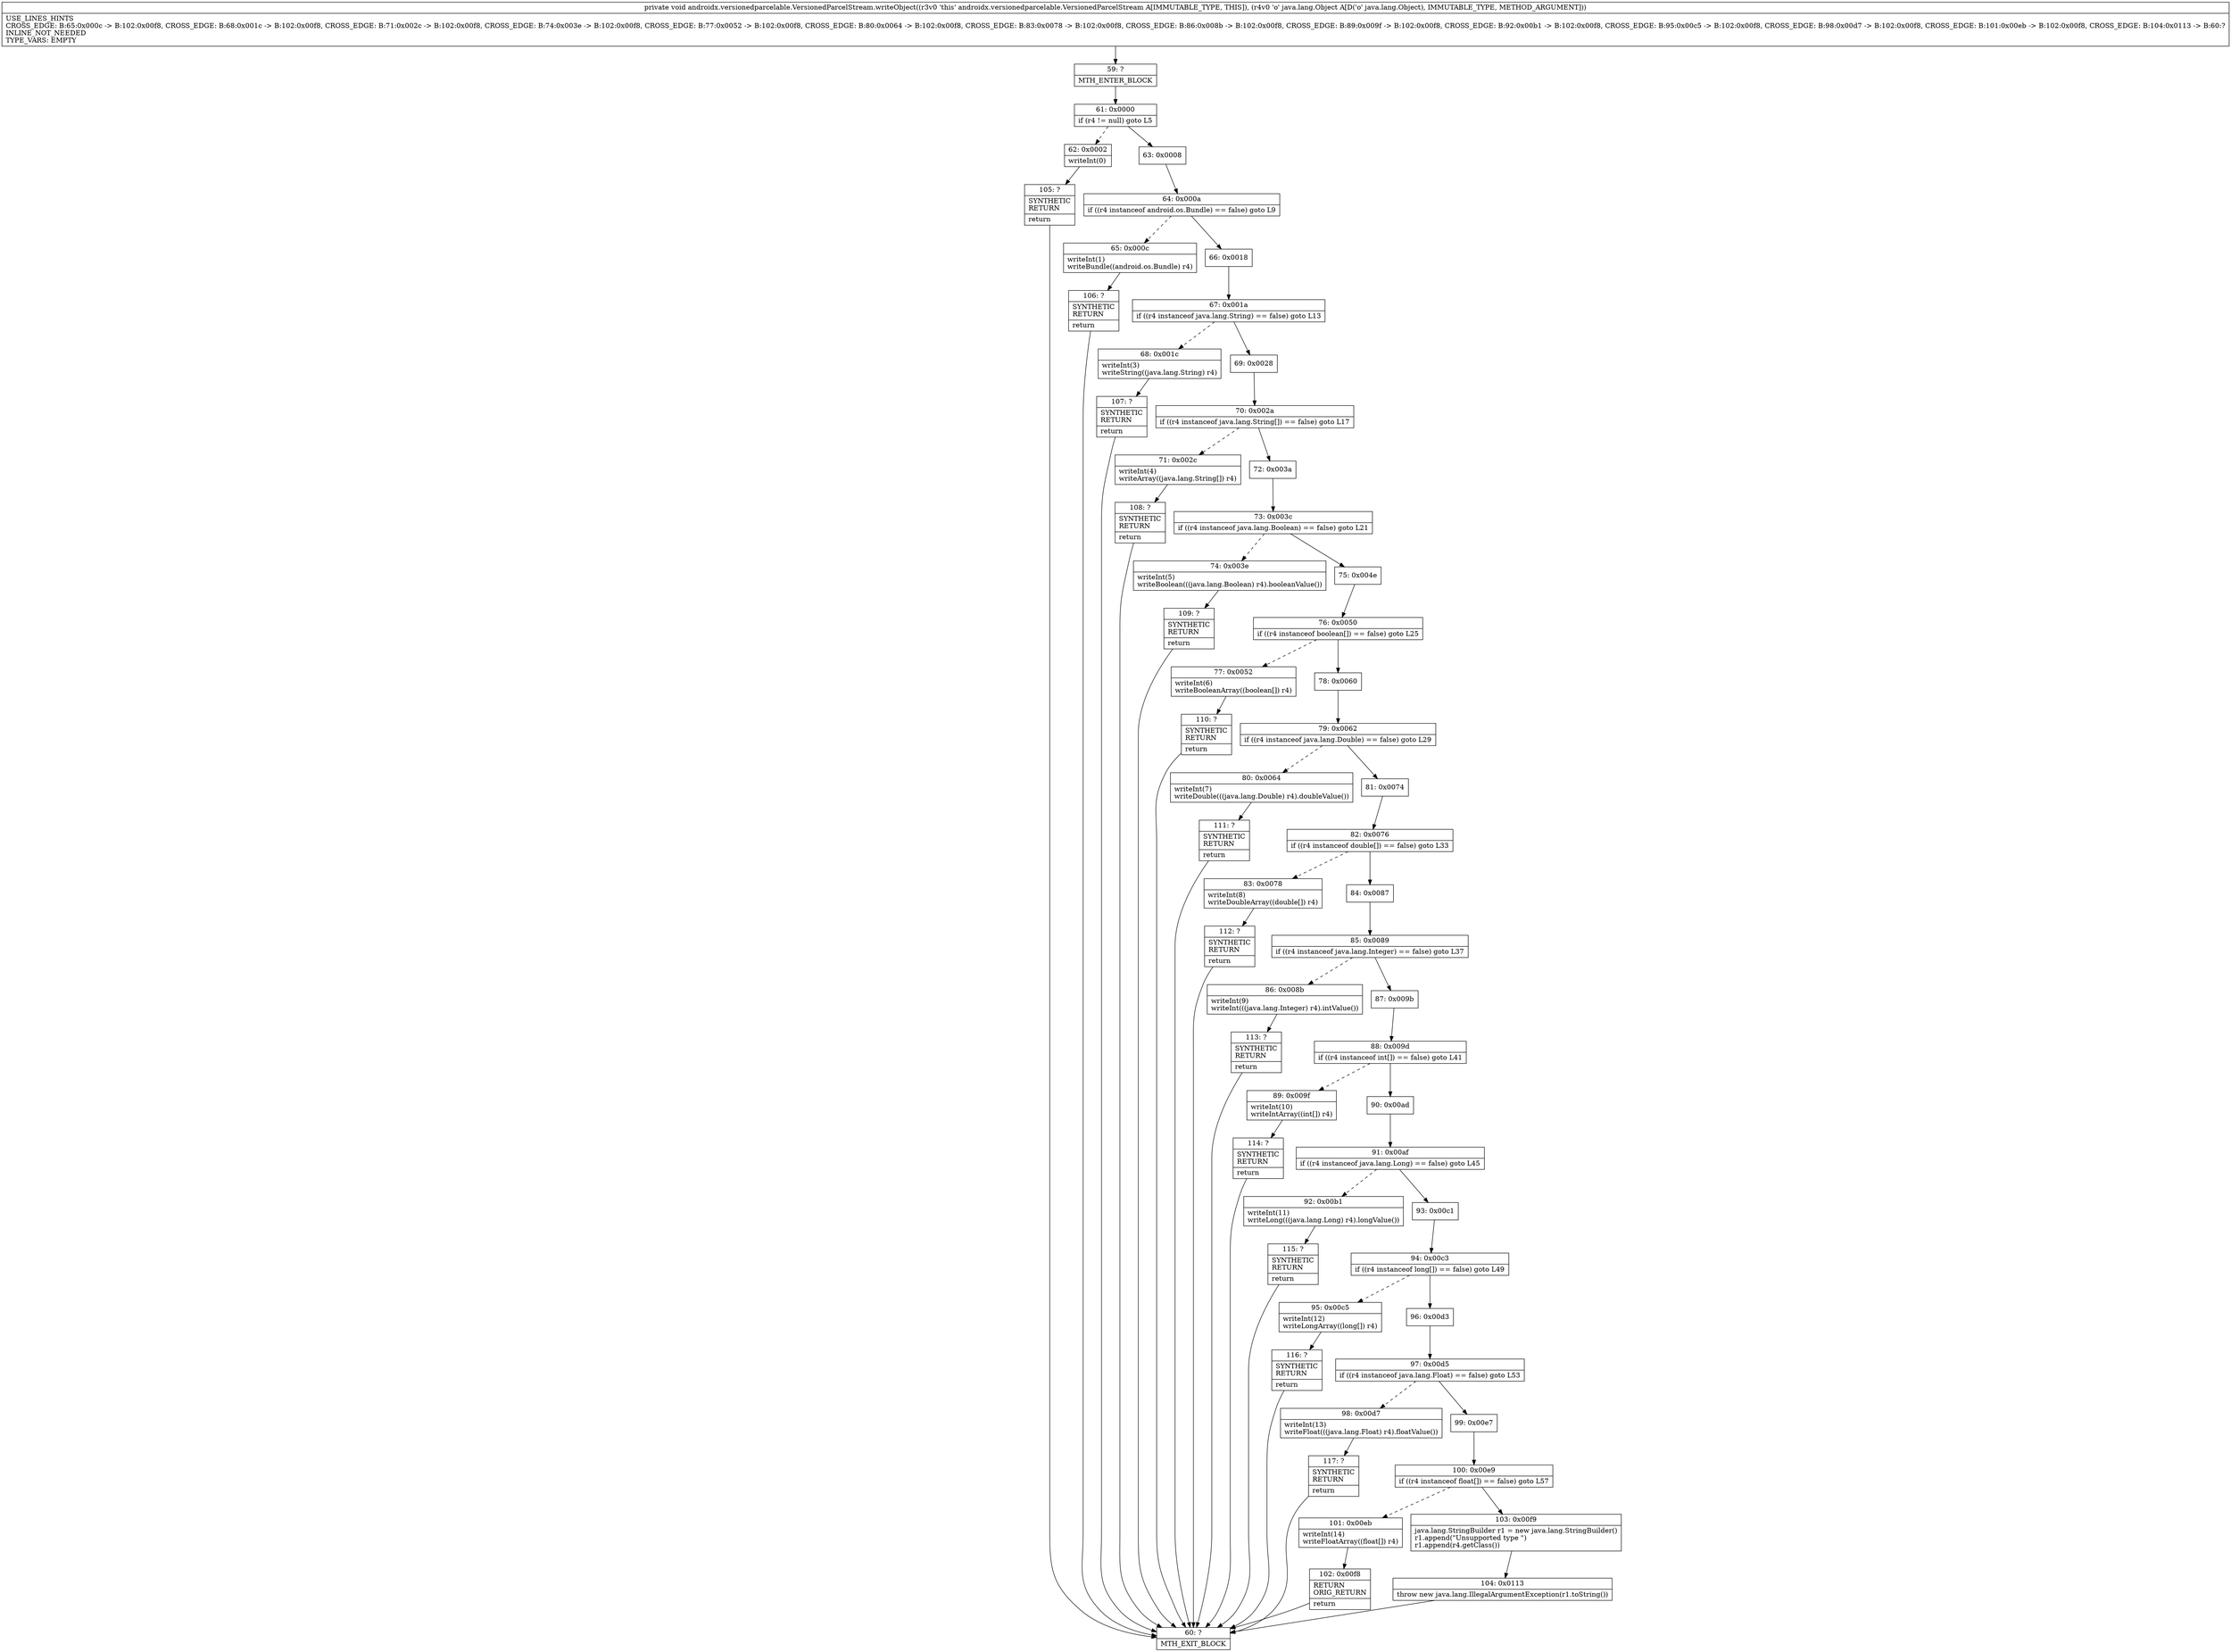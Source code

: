 digraph "CFG forandroidx.versionedparcelable.VersionedParcelStream.writeObject(Ljava\/lang\/Object;)V" {
Node_59 [shape=record,label="{59\:\ ?|MTH_ENTER_BLOCK\l}"];
Node_61 [shape=record,label="{61\:\ 0x0000|if (r4 != null) goto L5\l}"];
Node_62 [shape=record,label="{62\:\ 0x0002|writeInt(0)\l}"];
Node_105 [shape=record,label="{105\:\ ?|SYNTHETIC\lRETURN\l|return\l}"];
Node_60 [shape=record,label="{60\:\ ?|MTH_EXIT_BLOCK\l}"];
Node_63 [shape=record,label="{63\:\ 0x0008}"];
Node_64 [shape=record,label="{64\:\ 0x000a|if ((r4 instanceof android.os.Bundle) == false) goto L9\l}"];
Node_65 [shape=record,label="{65\:\ 0x000c|writeInt(1)\lwriteBundle((android.os.Bundle) r4)\l}"];
Node_106 [shape=record,label="{106\:\ ?|SYNTHETIC\lRETURN\l|return\l}"];
Node_66 [shape=record,label="{66\:\ 0x0018}"];
Node_67 [shape=record,label="{67\:\ 0x001a|if ((r4 instanceof java.lang.String) == false) goto L13\l}"];
Node_68 [shape=record,label="{68\:\ 0x001c|writeInt(3)\lwriteString((java.lang.String) r4)\l}"];
Node_107 [shape=record,label="{107\:\ ?|SYNTHETIC\lRETURN\l|return\l}"];
Node_69 [shape=record,label="{69\:\ 0x0028}"];
Node_70 [shape=record,label="{70\:\ 0x002a|if ((r4 instanceof java.lang.String[]) == false) goto L17\l}"];
Node_71 [shape=record,label="{71\:\ 0x002c|writeInt(4)\lwriteArray((java.lang.String[]) r4)\l}"];
Node_108 [shape=record,label="{108\:\ ?|SYNTHETIC\lRETURN\l|return\l}"];
Node_72 [shape=record,label="{72\:\ 0x003a}"];
Node_73 [shape=record,label="{73\:\ 0x003c|if ((r4 instanceof java.lang.Boolean) == false) goto L21\l}"];
Node_74 [shape=record,label="{74\:\ 0x003e|writeInt(5)\lwriteBoolean(((java.lang.Boolean) r4).booleanValue())\l}"];
Node_109 [shape=record,label="{109\:\ ?|SYNTHETIC\lRETURN\l|return\l}"];
Node_75 [shape=record,label="{75\:\ 0x004e}"];
Node_76 [shape=record,label="{76\:\ 0x0050|if ((r4 instanceof boolean[]) == false) goto L25\l}"];
Node_77 [shape=record,label="{77\:\ 0x0052|writeInt(6)\lwriteBooleanArray((boolean[]) r4)\l}"];
Node_110 [shape=record,label="{110\:\ ?|SYNTHETIC\lRETURN\l|return\l}"];
Node_78 [shape=record,label="{78\:\ 0x0060}"];
Node_79 [shape=record,label="{79\:\ 0x0062|if ((r4 instanceof java.lang.Double) == false) goto L29\l}"];
Node_80 [shape=record,label="{80\:\ 0x0064|writeInt(7)\lwriteDouble(((java.lang.Double) r4).doubleValue())\l}"];
Node_111 [shape=record,label="{111\:\ ?|SYNTHETIC\lRETURN\l|return\l}"];
Node_81 [shape=record,label="{81\:\ 0x0074}"];
Node_82 [shape=record,label="{82\:\ 0x0076|if ((r4 instanceof double[]) == false) goto L33\l}"];
Node_83 [shape=record,label="{83\:\ 0x0078|writeInt(8)\lwriteDoubleArray((double[]) r4)\l}"];
Node_112 [shape=record,label="{112\:\ ?|SYNTHETIC\lRETURN\l|return\l}"];
Node_84 [shape=record,label="{84\:\ 0x0087}"];
Node_85 [shape=record,label="{85\:\ 0x0089|if ((r4 instanceof java.lang.Integer) == false) goto L37\l}"];
Node_86 [shape=record,label="{86\:\ 0x008b|writeInt(9)\lwriteInt(((java.lang.Integer) r4).intValue())\l}"];
Node_113 [shape=record,label="{113\:\ ?|SYNTHETIC\lRETURN\l|return\l}"];
Node_87 [shape=record,label="{87\:\ 0x009b}"];
Node_88 [shape=record,label="{88\:\ 0x009d|if ((r4 instanceof int[]) == false) goto L41\l}"];
Node_89 [shape=record,label="{89\:\ 0x009f|writeInt(10)\lwriteIntArray((int[]) r4)\l}"];
Node_114 [shape=record,label="{114\:\ ?|SYNTHETIC\lRETURN\l|return\l}"];
Node_90 [shape=record,label="{90\:\ 0x00ad}"];
Node_91 [shape=record,label="{91\:\ 0x00af|if ((r4 instanceof java.lang.Long) == false) goto L45\l}"];
Node_92 [shape=record,label="{92\:\ 0x00b1|writeInt(11)\lwriteLong(((java.lang.Long) r4).longValue())\l}"];
Node_115 [shape=record,label="{115\:\ ?|SYNTHETIC\lRETURN\l|return\l}"];
Node_93 [shape=record,label="{93\:\ 0x00c1}"];
Node_94 [shape=record,label="{94\:\ 0x00c3|if ((r4 instanceof long[]) == false) goto L49\l}"];
Node_95 [shape=record,label="{95\:\ 0x00c5|writeInt(12)\lwriteLongArray((long[]) r4)\l}"];
Node_116 [shape=record,label="{116\:\ ?|SYNTHETIC\lRETURN\l|return\l}"];
Node_96 [shape=record,label="{96\:\ 0x00d3}"];
Node_97 [shape=record,label="{97\:\ 0x00d5|if ((r4 instanceof java.lang.Float) == false) goto L53\l}"];
Node_98 [shape=record,label="{98\:\ 0x00d7|writeInt(13)\lwriteFloat(((java.lang.Float) r4).floatValue())\l}"];
Node_117 [shape=record,label="{117\:\ ?|SYNTHETIC\lRETURN\l|return\l}"];
Node_99 [shape=record,label="{99\:\ 0x00e7}"];
Node_100 [shape=record,label="{100\:\ 0x00e9|if ((r4 instanceof float[]) == false) goto L57\l}"];
Node_101 [shape=record,label="{101\:\ 0x00eb|writeInt(14)\lwriteFloatArray((float[]) r4)\l}"];
Node_102 [shape=record,label="{102\:\ 0x00f8|RETURN\lORIG_RETURN\l|return\l}"];
Node_103 [shape=record,label="{103\:\ 0x00f9|java.lang.StringBuilder r1 = new java.lang.StringBuilder()\lr1.append(\"Unsupported type \")\lr1.append(r4.getClass())\l}"];
Node_104 [shape=record,label="{104\:\ 0x0113|throw new java.lang.IllegalArgumentException(r1.toString())\l}"];
MethodNode[shape=record,label="{private void androidx.versionedparcelable.VersionedParcelStream.writeObject((r3v0 'this' androidx.versionedparcelable.VersionedParcelStream A[IMMUTABLE_TYPE, THIS]), (r4v0 'o' java.lang.Object A[D('o' java.lang.Object), IMMUTABLE_TYPE, METHOD_ARGUMENT]))  | USE_LINES_HINTS\lCROSS_EDGE: B:65:0x000c \-\> B:102:0x00f8, CROSS_EDGE: B:68:0x001c \-\> B:102:0x00f8, CROSS_EDGE: B:71:0x002c \-\> B:102:0x00f8, CROSS_EDGE: B:74:0x003e \-\> B:102:0x00f8, CROSS_EDGE: B:77:0x0052 \-\> B:102:0x00f8, CROSS_EDGE: B:80:0x0064 \-\> B:102:0x00f8, CROSS_EDGE: B:83:0x0078 \-\> B:102:0x00f8, CROSS_EDGE: B:86:0x008b \-\> B:102:0x00f8, CROSS_EDGE: B:89:0x009f \-\> B:102:0x00f8, CROSS_EDGE: B:92:0x00b1 \-\> B:102:0x00f8, CROSS_EDGE: B:95:0x00c5 \-\> B:102:0x00f8, CROSS_EDGE: B:98:0x00d7 \-\> B:102:0x00f8, CROSS_EDGE: B:101:0x00eb \-\> B:102:0x00f8, CROSS_EDGE: B:104:0x0113 \-\> B:60:?\lINLINE_NOT_NEEDED\lTYPE_VARS: EMPTY\l}"];
MethodNode -> Node_59;Node_59 -> Node_61;
Node_61 -> Node_62[style=dashed];
Node_61 -> Node_63;
Node_62 -> Node_105;
Node_105 -> Node_60;
Node_63 -> Node_64;
Node_64 -> Node_65[style=dashed];
Node_64 -> Node_66;
Node_65 -> Node_106;
Node_106 -> Node_60;
Node_66 -> Node_67;
Node_67 -> Node_68[style=dashed];
Node_67 -> Node_69;
Node_68 -> Node_107;
Node_107 -> Node_60;
Node_69 -> Node_70;
Node_70 -> Node_71[style=dashed];
Node_70 -> Node_72;
Node_71 -> Node_108;
Node_108 -> Node_60;
Node_72 -> Node_73;
Node_73 -> Node_74[style=dashed];
Node_73 -> Node_75;
Node_74 -> Node_109;
Node_109 -> Node_60;
Node_75 -> Node_76;
Node_76 -> Node_77[style=dashed];
Node_76 -> Node_78;
Node_77 -> Node_110;
Node_110 -> Node_60;
Node_78 -> Node_79;
Node_79 -> Node_80[style=dashed];
Node_79 -> Node_81;
Node_80 -> Node_111;
Node_111 -> Node_60;
Node_81 -> Node_82;
Node_82 -> Node_83[style=dashed];
Node_82 -> Node_84;
Node_83 -> Node_112;
Node_112 -> Node_60;
Node_84 -> Node_85;
Node_85 -> Node_86[style=dashed];
Node_85 -> Node_87;
Node_86 -> Node_113;
Node_113 -> Node_60;
Node_87 -> Node_88;
Node_88 -> Node_89[style=dashed];
Node_88 -> Node_90;
Node_89 -> Node_114;
Node_114 -> Node_60;
Node_90 -> Node_91;
Node_91 -> Node_92[style=dashed];
Node_91 -> Node_93;
Node_92 -> Node_115;
Node_115 -> Node_60;
Node_93 -> Node_94;
Node_94 -> Node_95[style=dashed];
Node_94 -> Node_96;
Node_95 -> Node_116;
Node_116 -> Node_60;
Node_96 -> Node_97;
Node_97 -> Node_98[style=dashed];
Node_97 -> Node_99;
Node_98 -> Node_117;
Node_117 -> Node_60;
Node_99 -> Node_100;
Node_100 -> Node_101[style=dashed];
Node_100 -> Node_103;
Node_101 -> Node_102;
Node_102 -> Node_60;
Node_103 -> Node_104;
Node_104 -> Node_60;
}

